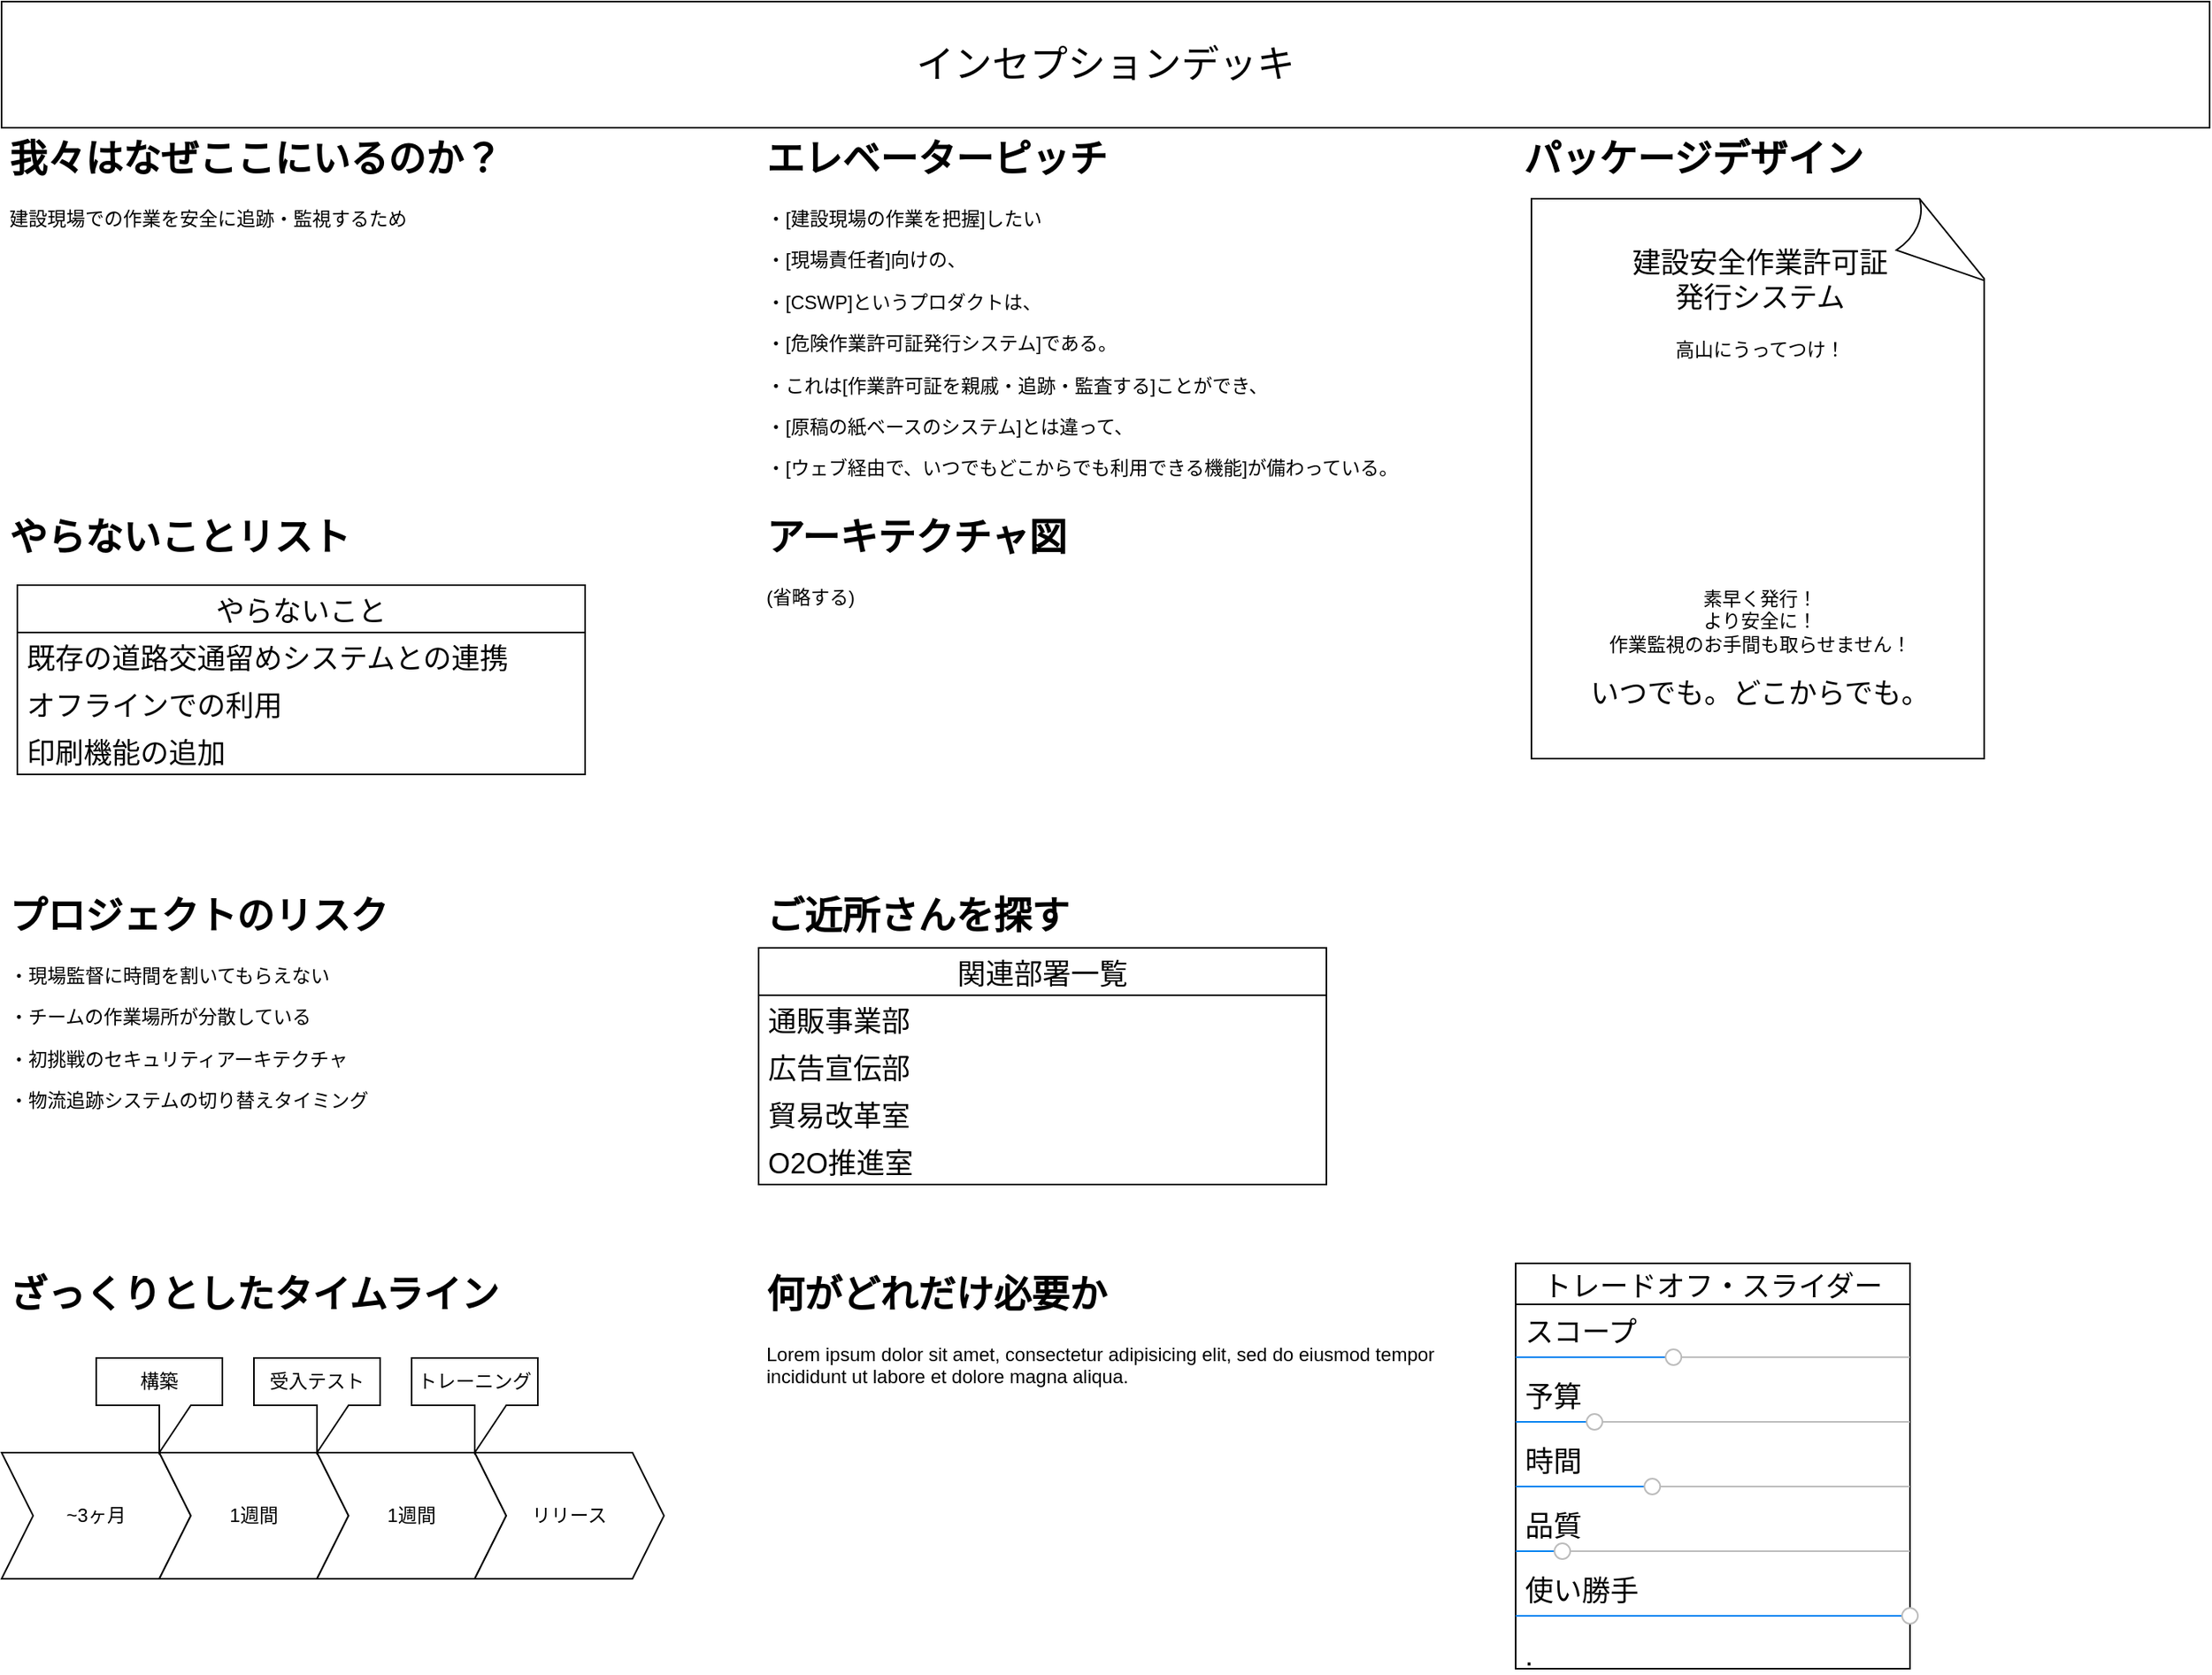 <mxfile version="20.2.8" type="github">
  <diagram id="0yLo_oqusycYQGxysIEg" name="Page-1">
    <mxGraphModel dx="2372" dy="1242" grid="1" gridSize="10" guides="1" tooltips="1" connect="1" arrows="1" fold="1" page="1" pageScale="1" pageWidth="850" pageHeight="1100" math="0" shadow="0">
      <root>
        <mxCell id="0" />
        <mxCell id="1" parent="0" />
        <mxCell id="leWbqYneiwipQv3hau3y-4" value="&lt;h1&gt;エレベーターピッチ&lt;/h1&gt;&lt;p&gt;・[建設現場の作業を把握]したい&lt;/p&gt;&lt;p&gt;・[現場責任者]向けの、&lt;/p&gt;&lt;p&gt;・[CSWP]というプロダクトは、&lt;/p&gt;&lt;p&gt;・[危険作業許可証発行システム]である。&lt;/p&gt;&lt;p&gt;・これは[作業許可証を親戚・追跡・監査する]ことができ、&lt;/p&gt;&lt;p&gt;・[原稿の紙ベースのシステム]とは違って、&lt;/p&gt;&lt;p&gt;・[ウェブ経由で、いつでもどこからでも利用できる機能]が備わっている。&lt;/p&gt;" style="text;html=1;strokeColor=none;fillColor=none;spacing=5;spacingTop=-20;whiteSpace=wrap;overflow=hidden;rounded=0;" parent="1" vertex="1">
          <mxGeometry x="520" y="80" width="440" height="240" as="geometry" />
        </mxCell>
        <mxCell id="leWbqYneiwipQv3hau3y-6" value="&lt;h1&gt;やらないことリスト&lt;br&gt;&lt;/h1&gt;" style="text;html=1;strokeColor=none;fillColor=none;spacing=5;spacingTop=-20;whiteSpace=wrap;overflow=hidden;rounded=0;" parent="1" vertex="1">
          <mxGeometry x="40" y="320" width="440" height="200" as="geometry" />
        </mxCell>
        <mxCell id="leWbqYneiwipQv3hau3y-7" value="&lt;h1&gt;ご近所さんを探す&lt;/h1&gt;&lt;p&gt;&lt;span style=&quot;color: rgba(0, 0, 0, 0); font-family: monospace; font-size: 0px;&quot;&gt;%3CmxGraphModel%3E%3Croot%3E%3CmxCell%20id%3D%220%22%2F%3E%3CmxCell%20id%3D%221%22%20parent%3D%220%22%2F%3E%3CmxCell%20id%3D%222%22%20value%3D%22%E3%82%84%E3%82%89%E3%81%AA%E3%81%84%E3%81%93%E3%81%A8%22%20style%3D%22swimlane%3BfontStyle%3D0%3BchildLayout%3DstackLayout%3Bhorizontal%3D1%3BstartSize%3D30%3BhorizontalStack%3D0%3BresizeParent%3D1%3BresizeParentMax%3D0%3BresizeLast%3D0%3Bcollapsible%3D1%3BmarginBottom%3D0%3BfontSize%3D18%3B%22%20vertex%3D%221%22%20parent%3D%221%22%3E%3CmxGeometry%20x%3D%2250%22%20y%3D%22370%22%20width%3D%22360%22%20height%3D%22120%22%20as%3D%22geometry%22%2F%3E%3C%2FmxCell%3E%3CmxCell%20id%3D%223%22%20value%3D%22%E6%97%A2%E5%AD%98%E3%81%AE%E9%81%93%E8%B7%AF%E4%BA%A4%E9%80%9A%E7%95%99%E3%82%81%E3%82%B7%E3%82%B9%E3%83%86%E3%83%A0%E3%81%A8%E3%81%AE%E9%80%A3%E6%90%BA%22%20style%3D%22text%3BstrokeColor%3Dnone%3BfillColor%3Dnone%3Balign%3Dleft%3BverticalAlign%3Dmiddle%3BspacingLeft%3D4%3BspacingRight%3D4%3Boverflow%3Dhidden%3Bpoints%3D%5B%5B0%2C0.5%5D%2C%5B1%2C0.5%5D%5D%3BportConstraint%3Deastwest%3Brotatable%3D0%3BfontSize%3D18%3B%22%20vertex%3D%221%22%20parent%3D%222%22%3E%3CmxGeometry%20y%3D%2230%22%20width%3D%22360%22%20height%3D%2230%22%20as%3D%22geometry%22%2F%3E%3C%2FmxCell%3E%3CmxCell%20id%3D%224%22%20value%3D%22%E3%82%AA%E3%83%95%E3%83%A9%E3%82%A4%E3%83%B3%E3%81%A7%E3%81%AE%E5%88%A9%E7%94%A8%22%20style%3D%22text%3BstrokeColor%3Dnone%3BfillColor%3Dnone%3Balign%3Dleft%3BverticalAlign%3Dmiddle%3BspacingLeft%3D4%3BspacingRight%3D4%3Boverflow%3Dhidden%3Bpoints%3D%5B%5B0%2C0.5%5D%2C%5B1%2C0.5%5D%5D%3BportConstraint%3Deastwest%3Brotatable%3D0%3BfontSize%3D18%3B%22%20vertex%3D%221%22%20parent%3D%222%22%3E%3CmxGeometry%20y%3D%2260%22%20width%3D%22360%22%20height%3D%2230%22%20as%3D%22geometry%22%2F%3E%3C%2FmxCell%3E%3CmxCell%20id%3D%225%22%20value%3D%22%E5%8D%B0%E5%88%B7%E6%A9%9F%E8%83%BD%E3%81%AE%E8%BF%BD%E5%8A%A0%22%20style%3D%22text%3BstrokeColor%3Dnone%3BfillColor%3Dnone%3Balign%3Dleft%3BverticalAlign%3Dmiddle%3BspacingLeft%3D4%3BspacingRight%3D4%3Boverflow%3Dhidden%3Bpoints%3D%5B%5B0%2C0.5%5D%2C%5B1%2C0.5%5D%5D%3BportConstraint%3Deastwest%3Brotatable%3D0%3BfontSize%3D18%3B%22%20vertex%3D%221%22%20parent%3D%222%22%3E%3CmxGeometry%20y%3D%2290%22%20width%3D%22360%22%20height%3D%2230%22%20as%3D%22geometry%22%2F%3E%3C%2FmxCell%3E%3C%2Froot%3E%3C%2FmxGraphModel%3E&lt;/span&gt;&lt;br&gt;&lt;/p&gt;&lt;span style=&quot;color: rgba(0, 0, 0, 0); font-family: monospace; font-size: 0px;&quot;&gt;%3CmxGraphModel%3E%3Croot%3E%3CmxCell%20id%3D%220%22%2F%3E%3CmxCell%20id%3D%221%22%20parent%3D%220%22%2F%3E%3CmxCell%20id%3D%222%22%20value%3D%22%E3%82%84%E3%82%89%E3%81%AA%E3%81%84%E3%81%93%E3%81%A8%22%20style%3D%22swimlane%3BfontStyle%3D0%3BchildLayout%3DstackLayout%3Bhorizontal%3D1%3BstartSize%3D30%3BhorizontalStack%3D0%3BresizeParent%3D1%3BresizeParentMax%3D0%3BresizeLast%3D0%3Bcollapsible%3D1%3BmarginBottom%3D0%3BfontSize%3D18%3B%22%20vertex%3D%221%22%20parent%3D%221%22%3E%3CmxGeometry%20x%3D%2250%22%20y%3D%22370%22%20width%3D%22360%22%20height%3D%22120%22%20as%3D%22geometry%22%2F%3E%3C%2FmxCell%3E%3CmxCell%20id%3D%223%22%20value%3D%22%E6%97%A2%E5%AD%98%E3%81%AE%E9%81%93%E8%B7%AF%E4%BA%A4%E9%80%9A%E7%95%99%E3%82%81%E3%82%B7%E3%82%B9%E3%83%86%E3%83%A0%E3%81%A8%E3%81%AE%E9%80%A3%E6%90%BA%22%20style%3D%22text%3BstrokeColor%3Dnone%3BfillColor%3Dnone%3Balign%3Dleft%3BverticalAlign%3Dmiddle%3BspacingLeft%3D4%3BspacingRight%3D4%3Boverflow%3Dhidden%3Bpoints%3D%5B%5B0%2C0.5%5D%2C%5B1%2C0.5%5D%5D%3BportConstraint%3Deastwest%3Brotatable%3D0%3BfontSize%3D18%3B%22%20vertex%3D%221%22%20parent%3D%222%22%3E%3CmxGeometry%20y%3D%2230%22%20width%3D%22360%22%20height%3D%2230%22%20as%3D%22geometry%22%2F%3E%3C%2FmxCell%3E%3CmxCell%20id%3D%224%22%20value%3D%22%E3%82%AA%E3%83%95%E3%83%A9%E3%82%A4%E3%83%B3%E3%81%A7%E3%81%AE%E5%88%A9%E7%94%A8%22%20style%3D%22text%3BstrokeColor%3Dnone%3BfillColor%3Dnone%3Balign%3Dleft%3BverticalAlign%3Dmiddle%3BspacingLeft%3D4%3BspacingRight%3D4%3Boverflow%3Dhidden%3Bpoints%3D%5B%5B0%2C0.5%5D%2C%5B1%2C0.5%5D%5D%3BportConstraint%3Deastwest%3Brotatable%3D0%3BfontSize%3D18%3B%22%20vertex%3D%221%22%20parent%3D%222%22%3E%3CmxGeometry%20y%3D%2260%22%20width%3D%22360%22%20height%3D%2230%22%20as%3D%22geometry%22%2F%3E%3C%2FmxCell%3E%3CmxCell%20id%3D%225%22%20value%3D%22%E5%8D%B0%E5%88%B7%E6%A9%9F%E8%83%BD%E3%81%AE%E8%BF%BD%E5%8A%A0%22%20style%3D%22text%3BstrokeColor%3Dnone%3BfillColor%3Dnone%3Balign%3Dleft%3BverticalAlign%3Dmiddle%3BspacingLeft%3D4%3BspacingRight%3D4%3Boverflow%3Dhidden%3Bpoints%3D%5B%5B0%2C0.5%5D%2C%5B1%2C0.5%5D%5D%3BportConstraint%3Deastwest%3Brotatable%3D0%3BfontSize%3D18%3B%22%20vertex%3D%221%22%20parent%3D%222%22%3E%3CmxGeometry%20y%3D%2290%22%20width%3D%22360%22%20height%3D%2230%22%20as%3D%22geometry%22%2F%3E%3C%2FmxCell%3E%3C%2Froot%3E%3C%2FmxGraphModel%3E&lt;/span&gt;" style="text;html=1;strokeColor=none;fillColor=none;spacing=5;spacingTop=-20;whiteSpace=wrap;overflow=hidden;rounded=0;" parent="1" vertex="1">
          <mxGeometry x="520" y="560" width="440" height="200" as="geometry" />
        </mxCell>
        <mxCell id="leWbqYneiwipQv3hau3y-8" value="&lt;h1&gt;アーキテクチャ図&lt;/h1&gt;&lt;p&gt;(省略する)&lt;/p&gt;" style="text;html=1;strokeColor=none;fillColor=none;spacing=5;spacingTop=-20;whiteSpace=wrap;overflow=hidden;rounded=0;" parent="1" vertex="1">
          <mxGeometry x="520" y="320" width="440" height="200" as="geometry" />
        </mxCell>
        <mxCell id="leWbqYneiwipQv3hau3y-9" value="&lt;h1&gt;プロジェクトのリスク&lt;/h1&gt;&lt;p&gt;・現場監督に時間を割いてもらえない&lt;/p&gt;&lt;p&gt;・チームの作業場所が分散している&lt;/p&gt;&lt;p&gt;・初挑戦のセキュリティアーキテクチャ&lt;/p&gt;&lt;p&gt;・物流追跡システムの切り替えタイミング&lt;/p&gt;" style="text;html=1;strokeColor=none;fillColor=none;spacing=5;spacingTop=-20;whiteSpace=wrap;overflow=hidden;rounded=0;" parent="1" vertex="1">
          <mxGeometry x="40" y="560" width="440" height="200" as="geometry" />
        </mxCell>
        <mxCell id="leWbqYneiwipQv3hau3y-10" value="&lt;h1&gt;何がどれだけ必要か&lt;/h1&gt;&lt;p&gt;Lorem ipsum dolor sit amet, consectetur adipisicing elit, sed do eiusmod tempor incididunt ut labore et dolore magna aliqua.&lt;/p&gt;" style="text;html=1;strokeColor=none;fillColor=none;spacing=5;spacingTop=-20;whiteSpace=wrap;overflow=hidden;rounded=0;" parent="1" vertex="1">
          <mxGeometry x="520" y="800" width="440" height="200" as="geometry" />
        </mxCell>
        <mxCell id="leWbqYneiwipQv3hau3y-12" value="&lt;h1&gt;ざっくりとしたタイムライン&lt;/h1&gt;" style="text;html=1;strokeColor=none;fillColor=none;spacing=5;spacingTop=-20;whiteSpace=wrap;overflow=hidden;rounded=0;" parent="1" vertex="1">
          <mxGeometry x="40" y="800" width="440" height="200" as="geometry" />
        </mxCell>
        <mxCell id="leWbqYneiwipQv3hau3y-14" value="" style="group;direction=west;" parent="1" vertex="1" connectable="0">
          <mxGeometry x="40" y="80" width="440" height="200" as="geometry" />
        </mxCell>
        <mxCell id="leWbqYneiwipQv3hau3y-1" value="&lt;h1&gt;我々はなぜここにいるのか？&lt;/h1&gt;&lt;p&gt;建設現場での作業を安全に追跡・監視するため&lt;/p&gt;" style="text;html=1;strokeColor=none;fillColor=none;spacing=5;spacingTop=-20;whiteSpace=wrap;overflow=hidden;rounded=0;" parent="leWbqYneiwipQv3hau3y-14" vertex="1">
          <mxGeometry width="440" height="189.349" as="geometry" />
        </mxCell>
        <mxCell id="leWbqYneiwipQv3hau3y-13" value="" style="shape=image;verticalLabelPosition=bottom;labelBackgroundColor=default;verticalAlign=top;aspect=fixed;imageAspect=0;image=https://s3-ap-northeast-1.amazonaws.com/production-switch/uploads/article_eyecatch/file/17075/cropped_1603960237-13232-0687-1067.jpeg;" parent="leWbqYneiwipQv3hau3y-14" vertex="1">
          <mxGeometry x="40" y="80" width="228.57" height="120" as="geometry" />
        </mxCell>
        <mxCell id="lgWVWN7HaNwSlFGaL6JE-1" value="&lt;font style=&quot;font-size: 24px;&quot;&gt;インセプションデッキ&lt;/font&gt;" style="rounded=0;whiteSpace=wrap;html=1;" parent="1" vertex="1">
          <mxGeometry x="40" width="1400" height="80" as="geometry" />
        </mxCell>
        <mxCell id="lgWVWN7HaNwSlFGaL6JE-13" value="" style="group" parent="1" vertex="1" connectable="0">
          <mxGeometry x="1000" y="80" width="440" height="410" as="geometry" />
        </mxCell>
        <mxCell id="leWbqYneiwipQv3hau3y-5" value="&lt;h1&gt;パッケージデザイン&lt;/h1&gt;&lt;p&gt;&lt;br&gt;&lt;/p&gt;" style="text;html=1;strokeColor=none;fillColor=none;spacing=5;spacingTop=-20;whiteSpace=wrap;overflow=hidden;rounded=0;" parent="lgWVWN7HaNwSlFGaL6JE-13" vertex="1">
          <mxGeometry width="440" height="410" as="geometry" />
        </mxCell>
        <mxCell id="lgWVWN7HaNwSlFGaL6JE-12" value="" style="group" parent="lgWVWN7HaNwSlFGaL6JE-13" vertex="1" connectable="0">
          <mxGeometry x="10" y="45" width="418.57" height="355" as="geometry" />
        </mxCell>
        <mxCell id="lgWVWN7HaNwSlFGaL6JE-11" value="&lt;font style=&quot;font-size: 18px;&quot;&gt;建設安全作業許可証&lt;br&gt;発行システム&lt;/font&gt;&lt;br&gt;&lt;br&gt;高山にうってつけ！&lt;br&gt;&lt;br&gt;&lt;br&gt;&lt;br&gt;&lt;br&gt;&lt;br&gt;&lt;br&gt;&lt;br&gt;&lt;br&gt;&lt;br&gt;&lt;br&gt;素早く発行！&lt;br&gt;より安全に！&lt;br&gt;作業監視のお手間も取らせません！&lt;br&gt;&lt;br&gt;&lt;font style=&quot;font-size: 18px;&quot;&gt;いつでも。どこからでも。&lt;/font&gt;" style="whiteSpace=wrap;html=1;shape=mxgraph.basic.document;fontSize=12;" parent="lgWVWN7HaNwSlFGaL6JE-12" vertex="1">
          <mxGeometry width="290" height="355" as="geometry" />
        </mxCell>
        <mxCell id="lgWVWN7HaNwSlFGaL6JE-10" value="" style="shape=image;verticalLabelPosition=bottom;labelBackgroundColor=default;verticalAlign=top;aspect=fixed;imageAspect=0;image=https://s3-ap-northeast-1.amazonaws.com/production-switch/uploads/article_eyecatch/file/17075/cropped_1603960237-13232-0687-1067.jpeg;" parent="lgWVWN7HaNwSlFGaL6JE-12" vertex="1">
          <mxGeometry x="36" y="115" width="228.57" height="120" as="geometry" />
        </mxCell>
        <mxCell id="lgWVWN7HaNwSlFGaL6JE-14" value="やらないこと" style="swimlane;fontStyle=0;childLayout=stackLayout;horizontal=1;startSize=30;horizontalStack=0;resizeParent=1;resizeParentMax=0;resizeLast=0;collapsible=1;marginBottom=0;fontSize=18;" parent="1" vertex="1">
          <mxGeometry x="50" y="370" width="360" height="120" as="geometry" />
        </mxCell>
        <mxCell id="lgWVWN7HaNwSlFGaL6JE-15" value="既存の道路交通留めシステムとの連携" style="text;strokeColor=none;fillColor=none;align=left;verticalAlign=middle;spacingLeft=4;spacingRight=4;overflow=hidden;points=[[0,0.5],[1,0.5]];portConstraint=eastwest;rotatable=0;fontSize=18;" parent="lgWVWN7HaNwSlFGaL6JE-14" vertex="1">
          <mxGeometry y="30" width="360" height="30" as="geometry" />
        </mxCell>
        <mxCell id="lgWVWN7HaNwSlFGaL6JE-16" value="オフラインでの利用" style="text;strokeColor=none;fillColor=none;align=left;verticalAlign=middle;spacingLeft=4;spacingRight=4;overflow=hidden;points=[[0,0.5],[1,0.5]];portConstraint=eastwest;rotatable=0;fontSize=18;" parent="lgWVWN7HaNwSlFGaL6JE-14" vertex="1">
          <mxGeometry y="60" width="360" height="30" as="geometry" />
        </mxCell>
        <mxCell id="jPFxV-o6CuYVyW_ULAPX-1" value="印刷機能の追加" style="text;strokeColor=none;fillColor=none;align=left;verticalAlign=middle;spacingLeft=4;spacingRight=4;overflow=hidden;points=[[0,0.5],[1,0.5]];portConstraint=eastwest;rotatable=0;fontSize=18;" vertex="1" parent="lgWVWN7HaNwSlFGaL6JE-14">
          <mxGeometry y="90" width="360" height="30" as="geometry" />
        </mxCell>
        <mxCell id="lgWVWN7HaNwSlFGaL6JE-75" value="トレードオフ・スライダー" style="swimlane;fontStyle=0;childLayout=stackLayout;horizontal=1;startSize=26;fillColor=none;horizontalStack=0;resizeParent=1;resizeParentMax=0;resizeLast=0;collapsible=1;marginBottom=0;fontSize=18;" parent="1" vertex="1">
          <mxGeometry x="1000" y="800" width="250" height="257" as="geometry" />
        </mxCell>
        <mxCell id="lgWVWN7HaNwSlFGaL6JE-76" value="スコープ" style="text;strokeColor=none;fillColor=none;align=left;verticalAlign=top;spacingLeft=4;spacingRight=4;overflow=hidden;rotatable=0;points=[[0,0.5],[1,0.5]];portConstraint=eastwest;fontSize=18;" parent="lgWVWN7HaNwSlFGaL6JE-75" vertex="1">
          <mxGeometry y="26" width="250" height="26" as="geometry" />
        </mxCell>
        <mxCell id="lgWVWN7HaNwSlFGaL6JE-80" value="" style="html=1;verticalLabelPosition=bottom;labelBackgroundColor=#ffffff;verticalAlign=top;shadow=0;dashed=0;strokeWidth=1;shape=mxgraph.ios7ui.slider;barPos=40.03;strokeColor=#0080f0;strokeColor2=#a0a0a0;fontSize=18;" parent="lgWVWN7HaNwSlFGaL6JE-75" vertex="1">
          <mxGeometry y="52" width="250" height="15" as="geometry" />
        </mxCell>
        <mxCell id="lgWVWN7HaNwSlFGaL6JE-77" value="予算" style="text;strokeColor=none;fillColor=none;align=left;verticalAlign=top;spacingLeft=4;spacingRight=4;overflow=hidden;rotatable=0;points=[[0,0.5],[1,0.5]];portConstraint=eastwest;fontSize=18;" parent="lgWVWN7HaNwSlFGaL6JE-75" vertex="1">
          <mxGeometry y="67" width="250" height="26" as="geometry" />
        </mxCell>
        <mxCell id="lgWVWN7HaNwSlFGaL6JE-82" value="" style="html=1;verticalLabelPosition=bottom;labelBackgroundColor=#ffffff;verticalAlign=top;shadow=0;dashed=0;strokeWidth=1;shape=mxgraph.ios7ui.slider;barPos=20;strokeColor=#0080f0;strokeColor2=#a0a0a0;fontSize=18;" parent="lgWVWN7HaNwSlFGaL6JE-75" vertex="1">
          <mxGeometry y="93" width="250" height="15" as="geometry" />
        </mxCell>
        <mxCell id="lgWVWN7HaNwSlFGaL6JE-78" value="時間" style="text;strokeColor=none;fillColor=none;align=left;verticalAlign=top;spacingLeft=4;spacingRight=4;overflow=hidden;rotatable=0;points=[[0,0.5],[1,0.5]];portConstraint=eastwest;fontSize=18;" parent="lgWVWN7HaNwSlFGaL6JE-75" vertex="1">
          <mxGeometry y="108" width="250" height="26" as="geometry" />
        </mxCell>
        <mxCell id="lgWVWN7HaNwSlFGaL6JE-87" value="" style="html=1;verticalLabelPosition=bottom;labelBackgroundColor=#ffffff;verticalAlign=top;shadow=0;dashed=0;strokeWidth=1;shape=mxgraph.ios7ui.slider;barPos=34.65;strokeColor=#0080f0;strokeColor2=#a0a0a0;fontSize=18;" parent="lgWVWN7HaNwSlFGaL6JE-75" vertex="1">
          <mxGeometry y="134" width="250" height="15" as="geometry" />
        </mxCell>
        <mxCell id="lgWVWN7HaNwSlFGaL6JE-81" value="品質&#xa;" style="text;strokeColor=none;fillColor=none;align=left;verticalAlign=top;spacingLeft=4;spacingRight=4;overflow=hidden;rotatable=0;points=[[0,0.5],[1,0.5]];portConstraint=eastwest;fontSize=18;" parent="lgWVWN7HaNwSlFGaL6JE-75" vertex="1">
          <mxGeometry y="149" width="250" height="26" as="geometry" />
        </mxCell>
        <mxCell id="lgWVWN7HaNwSlFGaL6JE-88" value="" style="html=1;verticalLabelPosition=bottom;labelBackgroundColor=#ffffff;verticalAlign=top;shadow=0;dashed=0;strokeWidth=1;shape=mxgraph.ios7ui.slider;barPos=11.84;strokeColor=#0080f0;strokeColor2=#a0a0a0;fontSize=18;" parent="lgWVWN7HaNwSlFGaL6JE-75" vertex="1">
          <mxGeometry y="175" width="250" height="15" as="geometry" />
        </mxCell>
        <mxCell id="lgWVWN7HaNwSlFGaL6JE-83" value="使い勝手&#xa;" style="text;strokeColor=none;fillColor=none;align=left;verticalAlign=top;spacingLeft=4;spacingRight=4;overflow=hidden;rotatable=0;points=[[0,0.5],[1,0.5]];portConstraint=eastwest;fontSize=18;" parent="lgWVWN7HaNwSlFGaL6JE-75" vertex="1">
          <mxGeometry y="190" width="250" height="26" as="geometry" />
        </mxCell>
        <mxCell id="lgWVWN7HaNwSlFGaL6JE-61" value="" style="html=1;verticalLabelPosition=bottom;labelBackgroundColor=#ffffff;verticalAlign=top;shadow=0;dashed=0;strokeWidth=1;shape=mxgraph.ios7ui.slider;barPos=100;strokeColor=#0080f0;strokeColor2=#a0a0a0;fontSize=18;" parent="lgWVWN7HaNwSlFGaL6JE-75" vertex="1">
          <mxGeometry y="216" width="250" height="15" as="geometry" />
        </mxCell>
        <mxCell id="lgWVWN7HaNwSlFGaL6JE-84" value="." style="text;strokeColor=none;fillColor=none;align=left;verticalAlign=top;spacingLeft=4;spacingRight=4;overflow=hidden;rotatable=0;points=[[0,0.5],[1,0.5]];portConstraint=eastwest;fontSize=18;" parent="lgWVWN7HaNwSlFGaL6JE-75" vertex="1">
          <mxGeometry y="231" width="250" height="26" as="geometry" />
        </mxCell>
        <mxCell id="jPFxV-o6CuYVyW_ULAPX-2" value="関連部署一覧" style="swimlane;fontStyle=0;childLayout=stackLayout;horizontal=1;startSize=30;horizontalStack=0;resizeParent=1;resizeParentMax=0;resizeLast=0;collapsible=1;marginBottom=0;fontSize=18;" vertex="1" parent="1">
          <mxGeometry x="520" y="600" width="360" height="150" as="geometry" />
        </mxCell>
        <mxCell id="jPFxV-o6CuYVyW_ULAPX-3" value="通販事業部" style="text;strokeColor=none;fillColor=none;align=left;verticalAlign=middle;spacingLeft=4;spacingRight=4;overflow=hidden;points=[[0,0.5],[1,0.5]];portConstraint=eastwest;rotatable=0;fontSize=18;" vertex="1" parent="jPFxV-o6CuYVyW_ULAPX-2">
          <mxGeometry y="30" width="360" height="30" as="geometry" />
        </mxCell>
        <mxCell id="jPFxV-o6CuYVyW_ULAPX-4" value="広告宣伝部" style="text;strokeColor=none;fillColor=none;align=left;verticalAlign=middle;spacingLeft=4;spacingRight=4;overflow=hidden;points=[[0,0.5],[1,0.5]];portConstraint=eastwest;rotatable=0;fontSize=18;" vertex="1" parent="jPFxV-o6CuYVyW_ULAPX-2">
          <mxGeometry y="60" width="360" height="30" as="geometry" />
        </mxCell>
        <mxCell id="jPFxV-o6CuYVyW_ULAPX-5" value="貿易改革室" style="text;strokeColor=none;fillColor=none;align=left;verticalAlign=middle;spacingLeft=4;spacingRight=4;overflow=hidden;points=[[0,0.5],[1,0.5]];portConstraint=eastwest;rotatable=0;fontSize=18;" vertex="1" parent="jPFxV-o6CuYVyW_ULAPX-2">
          <mxGeometry y="90" width="360" height="30" as="geometry" />
        </mxCell>
        <mxCell id="jPFxV-o6CuYVyW_ULAPX-6" value="O2O推進室" style="text;strokeColor=none;fillColor=none;align=left;verticalAlign=middle;spacingLeft=4;spacingRight=4;overflow=hidden;points=[[0,0.5],[1,0.5]];portConstraint=eastwest;rotatable=0;fontSize=18;" vertex="1" parent="jPFxV-o6CuYVyW_ULAPX-2">
          <mxGeometry y="120" width="360" height="30" as="geometry" />
        </mxCell>
        <mxCell id="jPFxV-o6CuYVyW_ULAPX-11" value="" style="group" vertex="1" connectable="0" parent="1">
          <mxGeometry x="40" y="920" width="320" height="80" as="geometry" />
        </mxCell>
        <mxCell id="jPFxV-o6CuYVyW_ULAPX-8" value="~3ヶ月" style="shape=step;perimeter=stepPerimeter;whiteSpace=wrap;html=1;fixedSize=1;" vertex="1" parent="jPFxV-o6CuYVyW_ULAPX-11">
          <mxGeometry width="120" height="80" as="geometry" />
        </mxCell>
        <mxCell id="jPFxV-o6CuYVyW_ULAPX-9" value="1週間" style="shape=step;perimeter=stepPerimeter;whiteSpace=wrap;html=1;fixedSize=1;" vertex="1" parent="jPFxV-o6CuYVyW_ULAPX-11">
          <mxGeometry x="100" width="120" height="80" as="geometry" />
        </mxCell>
        <mxCell id="jPFxV-o6CuYVyW_ULAPX-10" value="1週間" style="shape=step;perimeter=stepPerimeter;whiteSpace=wrap;html=1;fixedSize=1;" vertex="1" parent="jPFxV-o6CuYVyW_ULAPX-11">
          <mxGeometry x="200" width="120" height="80" as="geometry" />
        </mxCell>
        <mxCell id="jPFxV-o6CuYVyW_ULAPX-12" value="構築" style="shape=callout;whiteSpace=wrap;html=1;perimeter=calloutPerimeter;" vertex="1" parent="1">
          <mxGeometry x="100" y="860" width="80" height="60" as="geometry" />
        </mxCell>
        <mxCell id="jPFxV-o6CuYVyW_ULAPX-13" value="受入テスト" style="shape=callout;whiteSpace=wrap;html=1;perimeter=calloutPerimeter;" vertex="1" parent="1">
          <mxGeometry x="200" y="860" width="80" height="60" as="geometry" />
        </mxCell>
        <mxCell id="jPFxV-o6CuYVyW_ULAPX-14" value="トレーニング" style="shape=callout;whiteSpace=wrap;html=1;perimeter=calloutPerimeter;" vertex="1" parent="1">
          <mxGeometry x="300" y="860" width="80" height="60" as="geometry" />
        </mxCell>
        <mxCell id="jPFxV-o6CuYVyW_ULAPX-19" value="リリース" style="shape=step;perimeter=stepPerimeter;whiteSpace=wrap;html=1;fixedSize=1;" vertex="1" parent="1">
          <mxGeometry x="340" y="920" width="120" height="80" as="geometry" />
        </mxCell>
      </root>
    </mxGraphModel>
  </diagram>
</mxfile>

